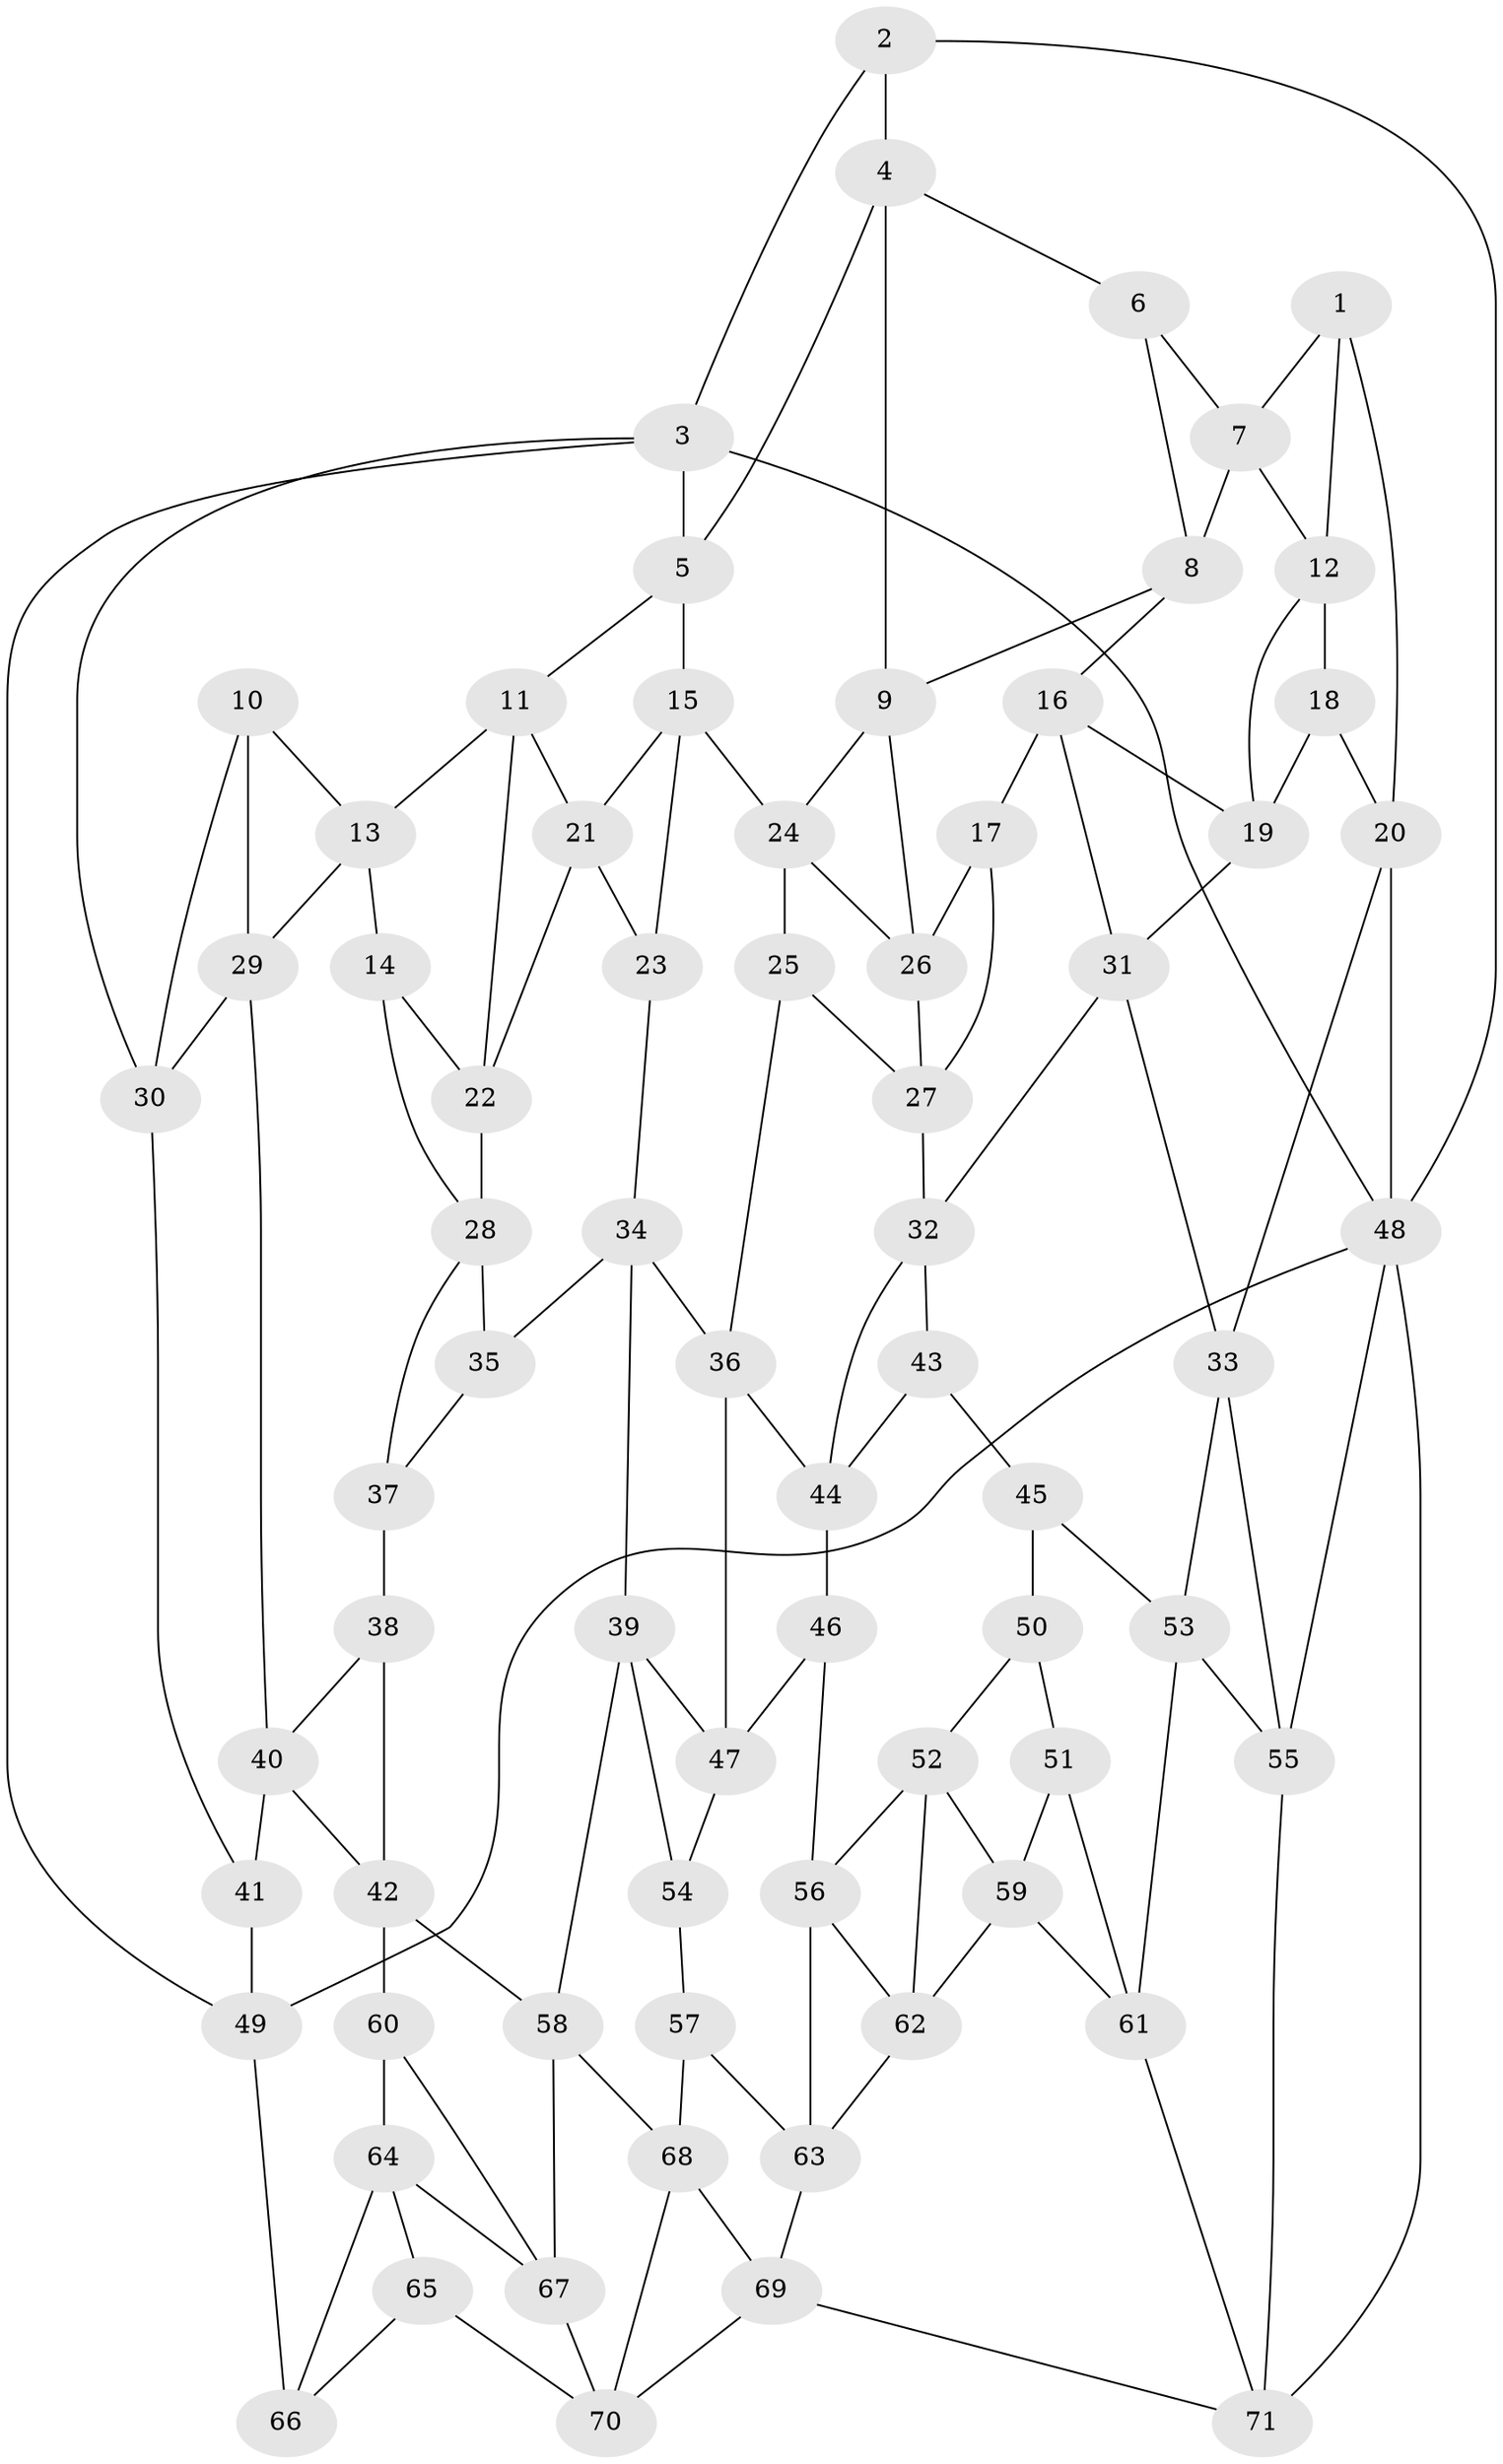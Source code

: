 // original degree distribution, {3: 0.014084507042253521, 5: 0.5774647887323944, 4: 0.2112676056338028, 6: 0.19718309859154928}
// Generated by graph-tools (version 1.1) at 2025/03/03/09/25 03:03:16]
// undirected, 71 vertices, 132 edges
graph export_dot {
graph [start="1"]
  node [color=gray90,style=filled];
  1;
  2;
  3;
  4;
  5;
  6;
  7;
  8;
  9;
  10;
  11;
  12;
  13;
  14;
  15;
  16;
  17;
  18;
  19;
  20;
  21;
  22;
  23;
  24;
  25;
  26;
  27;
  28;
  29;
  30;
  31;
  32;
  33;
  34;
  35;
  36;
  37;
  38;
  39;
  40;
  41;
  42;
  43;
  44;
  45;
  46;
  47;
  48;
  49;
  50;
  51;
  52;
  53;
  54;
  55;
  56;
  57;
  58;
  59;
  60;
  61;
  62;
  63;
  64;
  65;
  66;
  67;
  68;
  69;
  70;
  71;
  1 -- 7 [weight=1.0];
  1 -- 12 [weight=1.0];
  1 -- 20 [weight=1.0];
  2 -- 3 [weight=1.0];
  2 -- 4 [weight=1.0];
  2 -- 48 [weight=1.0];
  3 -- 5 [weight=1.0];
  3 -- 30 [weight=1.0];
  3 -- 48 [weight=1.0];
  3 -- 49 [weight=1.0];
  4 -- 5 [weight=1.0];
  4 -- 6 [weight=1.0];
  4 -- 9 [weight=1.0];
  5 -- 11 [weight=1.0];
  5 -- 15 [weight=1.0];
  6 -- 7 [weight=1.0];
  6 -- 8 [weight=1.0];
  7 -- 8 [weight=1.0];
  7 -- 12 [weight=1.0];
  8 -- 9 [weight=1.0];
  8 -- 16 [weight=1.0];
  9 -- 24 [weight=1.0];
  9 -- 26 [weight=1.0];
  10 -- 13 [weight=1.0];
  10 -- 29 [weight=1.0];
  10 -- 30 [weight=1.0];
  11 -- 13 [weight=1.0];
  11 -- 21 [weight=1.0];
  11 -- 22 [weight=1.0];
  12 -- 18 [weight=1.0];
  12 -- 19 [weight=1.0];
  13 -- 14 [weight=1.0];
  13 -- 29 [weight=1.0];
  14 -- 22 [weight=1.0];
  14 -- 28 [weight=1.0];
  15 -- 21 [weight=1.0];
  15 -- 23 [weight=1.0];
  15 -- 24 [weight=1.0];
  16 -- 17 [weight=1.0];
  16 -- 19 [weight=1.0];
  16 -- 31 [weight=1.0];
  17 -- 26 [weight=1.0];
  17 -- 27 [weight=1.0];
  18 -- 19 [weight=1.0];
  18 -- 20 [weight=1.0];
  19 -- 31 [weight=1.0];
  20 -- 33 [weight=1.0];
  20 -- 48 [weight=1.0];
  21 -- 22 [weight=1.0];
  21 -- 23 [weight=1.0];
  22 -- 28 [weight=1.0];
  23 -- 34 [weight=1.0];
  24 -- 25 [weight=1.0];
  24 -- 26 [weight=1.0];
  25 -- 27 [weight=1.0];
  25 -- 36 [weight=1.0];
  26 -- 27 [weight=1.0];
  27 -- 32 [weight=1.0];
  28 -- 35 [weight=1.0];
  28 -- 37 [weight=1.0];
  29 -- 30 [weight=1.0];
  29 -- 40 [weight=1.0];
  30 -- 41 [weight=1.0];
  31 -- 32 [weight=1.0];
  31 -- 33 [weight=1.0];
  32 -- 43 [weight=1.0];
  32 -- 44 [weight=1.0];
  33 -- 53 [weight=1.0];
  33 -- 55 [weight=1.0];
  34 -- 35 [weight=1.0];
  34 -- 36 [weight=1.0];
  34 -- 39 [weight=1.0];
  35 -- 37 [weight=1.0];
  36 -- 44 [weight=1.0];
  36 -- 47 [weight=1.0];
  37 -- 38 [weight=2.0];
  38 -- 40 [weight=1.0];
  38 -- 42 [weight=1.0];
  39 -- 47 [weight=1.0];
  39 -- 54 [weight=1.0];
  39 -- 58 [weight=1.0];
  40 -- 41 [weight=1.0];
  40 -- 42 [weight=1.0];
  41 -- 49 [weight=1.0];
  42 -- 58 [weight=1.0];
  42 -- 60 [weight=1.0];
  43 -- 44 [weight=1.0];
  43 -- 45 [weight=1.0];
  44 -- 46 [weight=1.0];
  45 -- 50 [weight=2.0];
  45 -- 53 [weight=1.0];
  46 -- 47 [weight=1.0];
  46 -- 56 [weight=1.0];
  47 -- 54 [weight=1.0];
  48 -- 49 [weight=1.0];
  48 -- 55 [weight=1.0];
  48 -- 71 [weight=1.0];
  49 -- 66 [weight=2.0];
  50 -- 51 [weight=1.0];
  50 -- 52 [weight=1.0];
  51 -- 59 [weight=1.0];
  51 -- 61 [weight=1.0];
  52 -- 56 [weight=1.0];
  52 -- 59 [weight=1.0];
  52 -- 62 [weight=1.0];
  53 -- 55 [weight=1.0];
  53 -- 61 [weight=1.0];
  54 -- 57 [weight=2.0];
  55 -- 71 [weight=1.0];
  56 -- 62 [weight=1.0];
  56 -- 63 [weight=1.0];
  57 -- 63 [weight=1.0];
  57 -- 68 [weight=1.0];
  58 -- 67 [weight=1.0];
  58 -- 68 [weight=1.0];
  59 -- 61 [weight=1.0];
  59 -- 62 [weight=1.0];
  60 -- 64 [weight=1.0];
  60 -- 67 [weight=1.0];
  61 -- 71 [weight=1.0];
  62 -- 63 [weight=1.0];
  63 -- 69 [weight=1.0];
  64 -- 65 [weight=1.0];
  64 -- 66 [weight=1.0];
  64 -- 67 [weight=1.0];
  65 -- 66 [weight=1.0];
  65 -- 70 [weight=1.0];
  67 -- 70 [weight=1.0];
  68 -- 69 [weight=1.0];
  68 -- 70 [weight=1.0];
  69 -- 70 [weight=1.0];
  69 -- 71 [weight=1.0];
}
